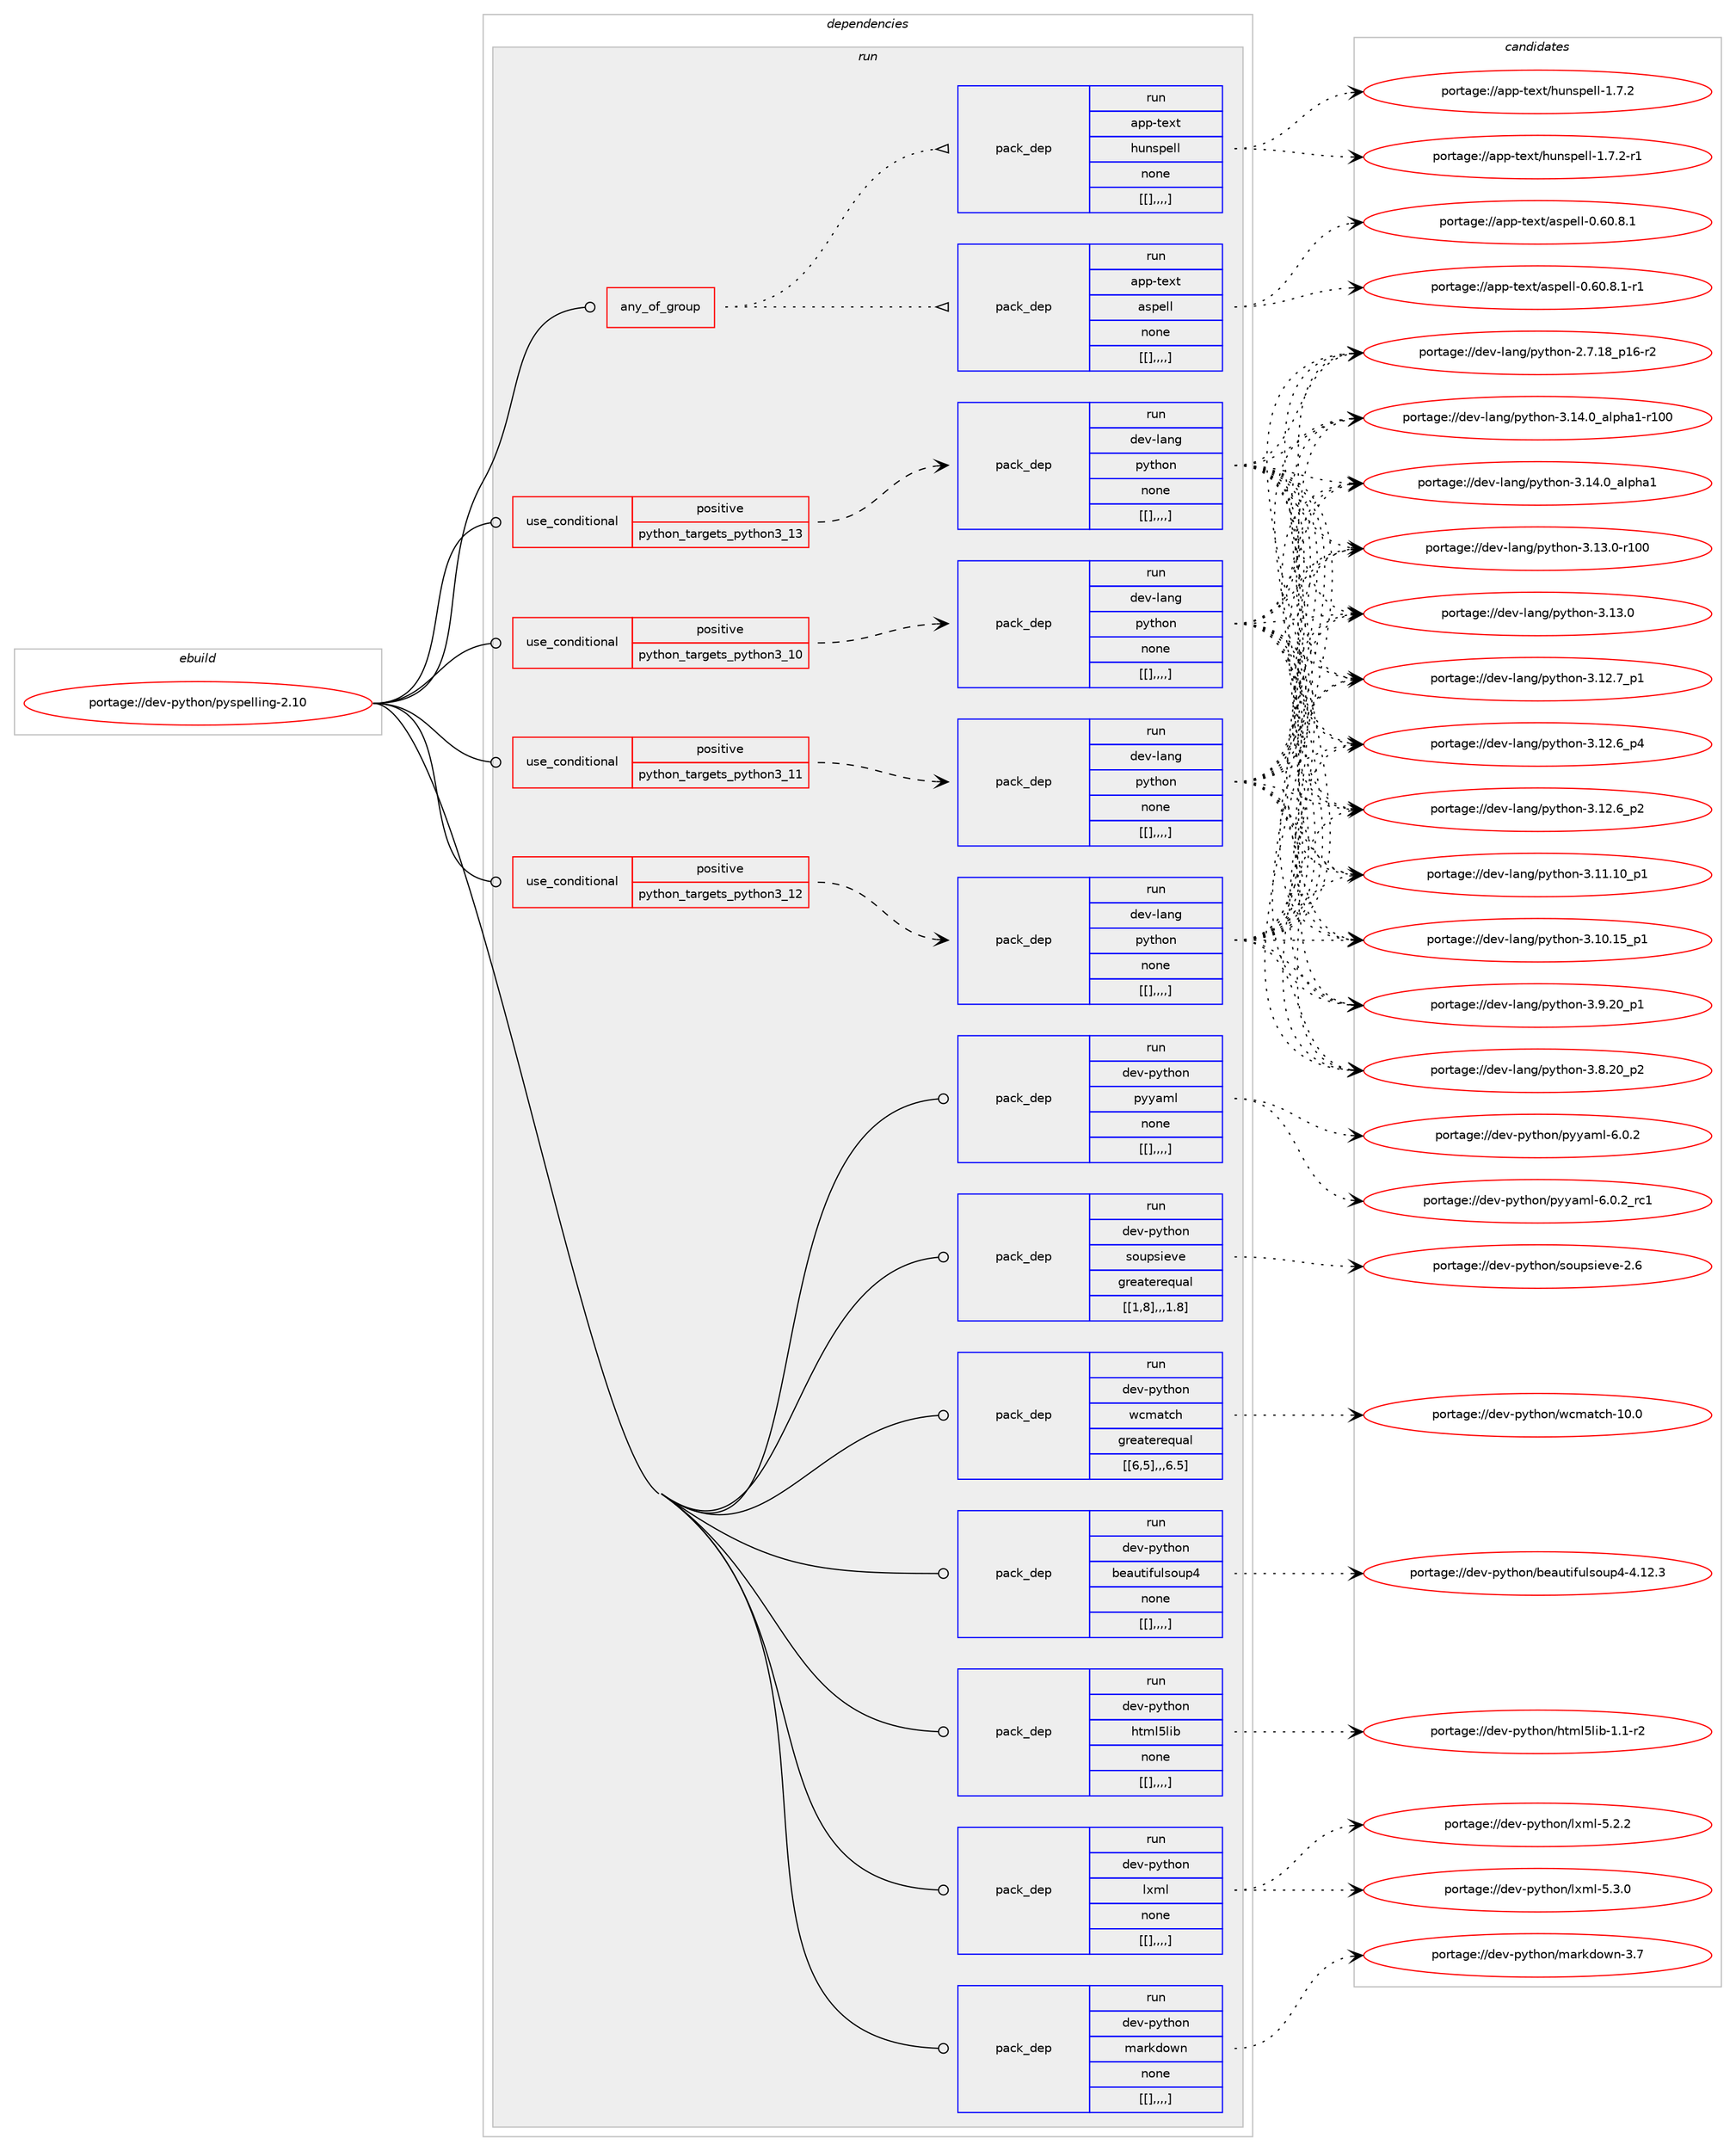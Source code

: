 digraph prolog {

# *************
# Graph options
# *************

newrank=true;
concentrate=true;
compound=true;
graph [rankdir=LR,fontname=Helvetica,fontsize=10,ranksep=1.5];#, ranksep=2.5, nodesep=0.2];
edge  [arrowhead=vee];
node  [fontname=Helvetica,fontsize=10];

# **********
# The ebuild
# **********

subgraph cluster_leftcol {
color=gray;
label=<<i>ebuild</i>>;
id [label="portage://dev-python/pyspelling-2.10", color=red, width=4, href="../dev-python/pyspelling-2.10.svg"];
}

# ****************
# The dependencies
# ****************

subgraph cluster_midcol {
color=gray;
label=<<i>dependencies</i>>;
subgraph cluster_compile {
fillcolor="#eeeeee";
style=filled;
label=<<i>compile</i>>;
}
subgraph cluster_compileandrun {
fillcolor="#eeeeee";
style=filled;
label=<<i>compile and run</i>>;
}
subgraph cluster_run {
fillcolor="#eeeeee";
style=filled;
label=<<i>run</i>>;
subgraph any1183 {
dependency164971 [label=<<TABLE BORDER="0" CELLBORDER="1" CELLSPACING="0" CELLPADDING="4"><TR><TD CELLPADDING="10">any_of_group</TD></TR></TABLE>>, shape=none, color=red];subgraph pack123369 {
dependency164975 [label=<<TABLE BORDER="0" CELLBORDER="1" CELLSPACING="0" CELLPADDING="4" WIDTH="220"><TR><TD ROWSPAN="6" CELLPADDING="30">pack_dep</TD></TR><TR><TD WIDTH="110">run</TD></TR><TR><TD>app-text</TD></TR><TR><TD>aspell</TD></TR><TR><TD>none</TD></TR><TR><TD>[[],,,,]</TD></TR></TABLE>>, shape=none, color=blue];
}
dependency164971:e -> dependency164975:w [weight=20,style="dotted",arrowhead="oinv"];
subgraph pack123395 {
dependency165050 [label=<<TABLE BORDER="0" CELLBORDER="1" CELLSPACING="0" CELLPADDING="4" WIDTH="220"><TR><TD ROWSPAN="6" CELLPADDING="30">pack_dep</TD></TR><TR><TD WIDTH="110">run</TD></TR><TR><TD>app-text</TD></TR><TR><TD>hunspell</TD></TR><TR><TD>none</TD></TR><TR><TD>[[],,,,]</TD></TR></TABLE>>, shape=none, color=blue];
}
dependency164971:e -> dependency165050:w [weight=20,style="dotted",arrowhead="oinv"];
}
id:e -> dependency164971:w [weight=20,style="solid",arrowhead="odot"];
subgraph cond40324 {
dependency165072 [label=<<TABLE BORDER="0" CELLBORDER="1" CELLSPACING="0" CELLPADDING="4"><TR><TD ROWSPAN="3" CELLPADDING="10">use_conditional</TD></TR><TR><TD>positive</TD></TR><TR><TD>python_targets_python3_10</TD></TR></TABLE>>, shape=none, color=red];
subgraph pack123442 {
dependency165091 [label=<<TABLE BORDER="0" CELLBORDER="1" CELLSPACING="0" CELLPADDING="4" WIDTH="220"><TR><TD ROWSPAN="6" CELLPADDING="30">pack_dep</TD></TR><TR><TD WIDTH="110">run</TD></TR><TR><TD>dev-lang</TD></TR><TR><TD>python</TD></TR><TR><TD>none</TD></TR><TR><TD>[[],,,,]</TD></TR></TABLE>>, shape=none, color=blue];
}
dependency165072:e -> dependency165091:w [weight=20,style="dashed",arrowhead="vee"];
}
id:e -> dependency165072:w [weight=20,style="solid",arrowhead="odot"];
subgraph cond40333 {
dependency165098 [label=<<TABLE BORDER="0" CELLBORDER="1" CELLSPACING="0" CELLPADDING="4"><TR><TD ROWSPAN="3" CELLPADDING="10">use_conditional</TD></TR><TR><TD>positive</TD></TR><TR><TD>python_targets_python3_11</TD></TR></TABLE>>, shape=none, color=red];
subgraph pack123473 {
dependency165156 [label=<<TABLE BORDER="0" CELLBORDER="1" CELLSPACING="0" CELLPADDING="4" WIDTH="220"><TR><TD ROWSPAN="6" CELLPADDING="30">pack_dep</TD></TR><TR><TD WIDTH="110">run</TD></TR><TR><TD>dev-lang</TD></TR><TR><TD>python</TD></TR><TR><TD>none</TD></TR><TR><TD>[[],,,,]</TD></TR></TABLE>>, shape=none, color=blue];
}
dependency165098:e -> dependency165156:w [weight=20,style="dashed",arrowhead="vee"];
}
id:e -> dependency165098:w [weight=20,style="solid",arrowhead="odot"];
subgraph cond40355 {
dependency165191 [label=<<TABLE BORDER="0" CELLBORDER="1" CELLSPACING="0" CELLPADDING="4"><TR><TD ROWSPAN="3" CELLPADDING="10">use_conditional</TD></TR><TR><TD>positive</TD></TR><TR><TD>python_targets_python3_12</TD></TR></TABLE>>, shape=none, color=red];
subgraph pack123499 {
dependency165194 [label=<<TABLE BORDER="0" CELLBORDER="1" CELLSPACING="0" CELLPADDING="4" WIDTH="220"><TR><TD ROWSPAN="6" CELLPADDING="30">pack_dep</TD></TR><TR><TD WIDTH="110">run</TD></TR><TR><TD>dev-lang</TD></TR><TR><TD>python</TD></TR><TR><TD>none</TD></TR><TR><TD>[[],,,,]</TD></TR></TABLE>>, shape=none, color=blue];
}
dependency165191:e -> dependency165194:w [weight=20,style="dashed",arrowhead="vee"];
}
id:e -> dependency165191:w [weight=20,style="solid",arrowhead="odot"];
subgraph cond40391 {
dependency165269 [label=<<TABLE BORDER="0" CELLBORDER="1" CELLSPACING="0" CELLPADDING="4"><TR><TD ROWSPAN="3" CELLPADDING="10">use_conditional</TD></TR><TR><TD>positive</TD></TR><TR><TD>python_targets_python3_13</TD></TR></TABLE>>, shape=none, color=red];
subgraph pack123547 {
dependency165273 [label=<<TABLE BORDER="0" CELLBORDER="1" CELLSPACING="0" CELLPADDING="4" WIDTH="220"><TR><TD ROWSPAN="6" CELLPADDING="30">pack_dep</TD></TR><TR><TD WIDTH="110">run</TD></TR><TR><TD>dev-lang</TD></TR><TR><TD>python</TD></TR><TR><TD>none</TD></TR><TR><TD>[[],,,,]</TD></TR></TABLE>>, shape=none, color=blue];
}
dependency165269:e -> dependency165273:w [weight=20,style="dashed",arrowhead="vee"];
}
id:e -> dependency165269:w [weight=20,style="solid",arrowhead="odot"];
subgraph pack123560 {
dependency165347 [label=<<TABLE BORDER="0" CELLBORDER="1" CELLSPACING="0" CELLPADDING="4" WIDTH="220"><TR><TD ROWSPAN="6" CELLPADDING="30">pack_dep</TD></TR><TR><TD WIDTH="110">run</TD></TR><TR><TD>dev-python</TD></TR><TR><TD>beautifulsoup4</TD></TR><TR><TD>none</TD></TR><TR><TD>[[],,,,]</TD></TR></TABLE>>, shape=none, color=blue];
}
id:e -> dependency165347:w [weight=20,style="solid",arrowhead="odot"];
subgraph pack123604 {
dependency165368 [label=<<TABLE BORDER="0" CELLBORDER="1" CELLSPACING="0" CELLPADDING="4" WIDTH="220"><TR><TD ROWSPAN="6" CELLPADDING="30">pack_dep</TD></TR><TR><TD WIDTH="110">run</TD></TR><TR><TD>dev-python</TD></TR><TR><TD>html5lib</TD></TR><TR><TD>none</TD></TR><TR><TD>[[],,,,]</TD></TR></TABLE>>, shape=none, color=blue];
}
id:e -> dependency165368:w [weight=20,style="solid",arrowhead="odot"];
subgraph pack123606 {
dependency165383 [label=<<TABLE BORDER="0" CELLBORDER="1" CELLSPACING="0" CELLPADDING="4" WIDTH="220"><TR><TD ROWSPAN="6" CELLPADDING="30">pack_dep</TD></TR><TR><TD WIDTH="110">run</TD></TR><TR><TD>dev-python</TD></TR><TR><TD>lxml</TD></TR><TR><TD>none</TD></TR><TR><TD>[[],,,,]</TD></TR></TABLE>>, shape=none, color=blue];
}
id:e -> dependency165383:w [weight=20,style="solid",arrowhead="odot"];
subgraph pack123616 {
dependency165388 [label=<<TABLE BORDER="0" CELLBORDER="1" CELLSPACING="0" CELLPADDING="4" WIDTH="220"><TR><TD ROWSPAN="6" CELLPADDING="30">pack_dep</TD></TR><TR><TD WIDTH="110">run</TD></TR><TR><TD>dev-python</TD></TR><TR><TD>markdown</TD></TR><TR><TD>none</TD></TR><TR><TD>[[],,,,]</TD></TR></TABLE>>, shape=none, color=blue];
}
id:e -> dependency165388:w [weight=20,style="solid",arrowhead="odot"];
subgraph pack123619 {
dependency165410 [label=<<TABLE BORDER="0" CELLBORDER="1" CELLSPACING="0" CELLPADDING="4" WIDTH="220"><TR><TD ROWSPAN="6" CELLPADDING="30">pack_dep</TD></TR><TR><TD WIDTH="110">run</TD></TR><TR><TD>dev-python</TD></TR><TR><TD>pyyaml</TD></TR><TR><TD>none</TD></TR><TR><TD>[[],,,,]</TD></TR></TABLE>>, shape=none, color=blue];
}
id:e -> dependency165410:w [weight=20,style="solid",arrowhead="odot"];
subgraph pack123631 {
dependency165458 [label=<<TABLE BORDER="0" CELLBORDER="1" CELLSPACING="0" CELLPADDING="4" WIDTH="220"><TR><TD ROWSPAN="6" CELLPADDING="30">pack_dep</TD></TR><TR><TD WIDTH="110">run</TD></TR><TR><TD>dev-python</TD></TR><TR><TD>soupsieve</TD></TR><TR><TD>greaterequal</TD></TR><TR><TD>[[1,8],,,1.8]</TD></TR></TABLE>>, shape=none, color=blue];
}
id:e -> dependency165458:w [weight=20,style="solid",arrowhead="odot"];
subgraph pack123682 {
dependency165502 [label=<<TABLE BORDER="0" CELLBORDER="1" CELLSPACING="0" CELLPADDING="4" WIDTH="220"><TR><TD ROWSPAN="6" CELLPADDING="30">pack_dep</TD></TR><TR><TD WIDTH="110">run</TD></TR><TR><TD>dev-python</TD></TR><TR><TD>wcmatch</TD></TR><TR><TD>greaterequal</TD></TR><TR><TD>[[6,5],,,6.5]</TD></TR></TABLE>>, shape=none, color=blue];
}
id:e -> dependency165502:w [weight=20,style="solid",arrowhead="odot"];
}
}

# **************
# The candidates
# **************

subgraph cluster_choices {
rank=same;
color=gray;
label=<<i>candidates</i>>;

subgraph choice123433 {
color=black;
nodesep=1;
choice971121124511610112011647971151121011081084548465448465646494511449 [label="portage://app-text/aspell-0.60.8.1-r1", color=red, width=4,href="../app-text/aspell-0.60.8.1-r1.svg"];
choice97112112451161011201164797115112101108108454846544846564649 [label="portage://app-text/aspell-0.60.8.1", color=red, width=4,href="../app-text/aspell-0.60.8.1.svg"];
dependency164975:e -> choice971121124511610112011647971151121011081084548465448465646494511449:w [style=dotted,weight="100"];
dependency164975:e -> choice97112112451161011201164797115112101108108454846544846564649:w [style=dotted,weight="100"];
}
subgraph choice123435 {
color=black;
nodesep=1;
choice9711211245116101120116471041171101151121011081084549465546504511449 [label="portage://app-text/hunspell-1.7.2-r1", color=red, width=4,href="../app-text/hunspell-1.7.2-r1.svg"];
choice971121124511610112011647104117110115112101108108454946554650 [label="portage://app-text/hunspell-1.7.2", color=red, width=4,href="../app-text/hunspell-1.7.2.svg"];
dependency165050:e -> choice9711211245116101120116471041171101151121011081084549465546504511449:w [style=dotted,weight="100"];
dependency165050:e -> choice971121124511610112011647104117110115112101108108454946554650:w [style=dotted,weight="100"];
}
subgraph choice123444 {
color=black;
nodesep=1;
choice100101118451089711010347112121116104111110455146495246489597108112104974945114494848 [label="portage://dev-lang/python-3.14.0_alpha1-r100", color=red, width=4,href="../dev-lang/python-3.14.0_alpha1-r100.svg"];
choice1001011184510897110103471121211161041111104551464952464895971081121049749 [label="portage://dev-lang/python-3.14.0_alpha1", color=red, width=4,href="../dev-lang/python-3.14.0_alpha1.svg"];
choice1001011184510897110103471121211161041111104551464951464845114494848 [label="portage://dev-lang/python-3.13.0-r100", color=red, width=4,href="../dev-lang/python-3.13.0-r100.svg"];
choice10010111845108971101034711212111610411111045514649514648 [label="portage://dev-lang/python-3.13.0", color=red, width=4,href="../dev-lang/python-3.13.0.svg"];
choice100101118451089711010347112121116104111110455146495046559511249 [label="portage://dev-lang/python-3.12.7_p1", color=red, width=4,href="../dev-lang/python-3.12.7_p1.svg"];
choice100101118451089711010347112121116104111110455146495046549511252 [label="portage://dev-lang/python-3.12.6_p4", color=red, width=4,href="../dev-lang/python-3.12.6_p4.svg"];
choice100101118451089711010347112121116104111110455146495046549511250 [label="portage://dev-lang/python-3.12.6_p2", color=red, width=4,href="../dev-lang/python-3.12.6_p2.svg"];
choice10010111845108971101034711212111610411111045514649494649489511249 [label="portage://dev-lang/python-3.11.10_p1", color=red, width=4,href="../dev-lang/python-3.11.10_p1.svg"];
choice10010111845108971101034711212111610411111045514649484649539511249 [label="portage://dev-lang/python-3.10.15_p1", color=red, width=4,href="../dev-lang/python-3.10.15_p1.svg"];
choice100101118451089711010347112121116104111110455146574650489511249 [label="portage://dev-lang/python-3.9.20_p1", color=red, width=4,href="../dev-lang/python-3.9.20_p1.svg"];
choice100101118451089711010347112121116104111110455146564650489511250 [label="portage://dev-lang/python-3.8.20_p2", color=red, width=4,href="../dev-lang/python-3.8.20_p2.svg"];
choice100101118451089711010347112121116104111110455046554649569511249544511450 [label="portage://dev-lang/python-2.7.18_p16-r2", color=red, width=4,href="../dev-lang/python-2.7.18_p16-r2.svg"];
dependency165091:e -> choice100101118451089711010347112121116104111110455146495246489597108112104974945114494848:w [style=dotted,weight="100"];
dependency165091:e -> choice1001011184510897110103471121211161041111104551464952464895971081121049749:w [style=dotted,weight="100"];
dependency165091:e -> choice1001011184510897110103471121211161041111104551464951464845114494848:w [style=dotted,weight="100"];
dependency165091:e -> choice10010111845108971101034711212111610411111045514649514648:w [style=dotted,weight="100"];
dependency165091:e -> choice100101118451089711010347112121116104111110455146495046559511249:w [style=dotted,weight="100"];
dependency165091:e -> choice100101118451089711010347112121116104111110455146495046549511252:w [style=dotted,weight="100"];
dependency165091:e -> choice100101118451089711010347112121116104111110455146495046549511250:w [style=dotted,weight="100"];
dependency165091:e -> choice10010111845108971101034711212111610411111045514649494649489511249:w [style=dotted,weight="100"];
dependency165091:e -> choice10010111845108971101034711212111610411111045514649484649539511249:w [style=dotted,weight="100"];
dependency165091:e -> choice100101118451089711010347112121116104111110455146574650489511249:w [style=dotted,weight="100"];
dependency165091:e -> choice100101118451089711010347112121116104111110455146564650489511250:w [style=dotted,weight="100"];
dependency165091:e -> choice100101118451089711010347112121116104111110455046554649569511249544511450:w [style=dotted,weight="100"];
}
subgraph choice123450 {
color=black;
nodesep=1;
choice100101118451089711010347112121116104111110455146495246489597108112104974945114494848 [label="portage://dev-lang/python-3.14.0_alpha1-r100", color=red, width=4,href="../dev-lang/python-3.14.0_alpha1-r100.svg"];
choice1001011184510897110103471121211161041111104551464952464895971081121049749 [label="portage://dev-lang/python-3.14.0_alpha1", color=red, width=4,href="../dev-lang/python-3.14.0_alpha1.svg"];
choice1001011184510897110103471121211161041111104551464951464845114494848 [label="portage://dev-lang/python-3.13.0-r100", color=red, width=4,href="../dev-lang/python-3.13.0-r100.svg"];
choice10010111845108971101034711212111610411111045514649514648 [label="portage://dev-lang/python-3.13.0", color=red, width=4,href="../dev-lang/python-3.13.0.svg"];
choice100101118451089711010347112121116104111110455146495046559511249 [label="portage://dev-lang/python-3.12.7_p1", color=red, width=4,href="../dev-lang/python-3.12.7_p1.svg"];
choice100101118451089711010347112121116104111110455146495046549511252 [label="portage://dev-lang/python-3.12.6_p4", color=red, width=4,href="../dev-lang/python-3.12.6_p4.svg"];
choice100101118451089711010347112121116104111110455146495046549511250 [label="portage://dev-lang/python-3.12.6_p2", color=red, width=4,href="../dev-lang/python-3.12.6_p2.svg"];
choice10010111845108971101034711212111610411111045514649494649489511249 [label="portage://dev-lang/python-3.11.10_p1", color=red, width=4,href="../dev-lang/python-3.11.10_p1.svg"];
choice10010111845108971101034711212111610411111045514649484649539511249 [label="portage://dev-lang/python-3.10.15_p1", color=red, width=4,href="../dev-lang/python-3.10.15_p1.svg"];
choice100101118451089711010347112121116104111110455146574650489511249 [label="portage://dev-lang/python-3.9.20_p1", color=red, width=4,href="../dev-lang/python-3.9.20_p1.svg"];
choice100101118451089711010347112121116104111110455146564650489511250 [label="portage://dev-lang/python-3.8.20_p2", color=red, width=4,href="../dev-lang/python-3.8.20_p2.svg"];
choice100101118451089711010347112121116104111110455046554649569511249544511450 [label="portage://dev-lang/python-2.7.18_p16-r2", color=red, width=4,href="../dev-lang/python-2.7.18_p16-r2.svg"];
dependency165156:e -> choice100101118451089711010347112121116104111110455146495246489597108112104974945114494848:w [style=dotted,weight="100"];
dependency165156:e -> choice1001011184510897110103471121211161041111104551464952464895971081121049749:w [style=dotted,weight="100"];
dependency165156:e -> choice1001011184510897110103471121211161041111104551464951464845114494848:w [style=dotted,weight="100"];
dependency165156:e -> choice10010111845108971101034711212111610411111045514649514648:w [style=dotted,weight="100"];
dependency165156:e -> choice100101118451089711010347112121116104111110455146495046559511249:w [style=dotted,weight="100"];
dependency165156:e -> choice100101118451089711010347112121116104111110455146495046549511252:w [style=dotted,weight="100"];
dependency165156:e -> choice100101118451089711010347112121116104111110455146495046549511250:w [style=dotted,weight="100"];
dependency165156:e -> choice10010111845108971101034711212111610411111045514649494649489511249:w [style=dotted,weight="100"];
dependency165156:e -> choice10010111845108971101034711212111610411111045514649484649539511249:w [style=dotted,weight="100"];
dependency165156:e -> choice100101118451089711010347112121116104111110455146574650489511249:w [style=dotted,weight="100"];
dependency165156:e -> choice100101118451089711010347112121116104111110455146564650489511250:w [style=dotted,weight="100"];
dependency165156:e -> choice100101118451089711010347112121116104111110455046554649569511249544511450:w [style=dotted,weight="100"];
}
subgraph choice123479 {
color=black;
nodesep=1;
choice100101118451089711010347112121116104111110455146495246489597108112104974945114494848 [label="portage://dev-lang/python-3.14.0_alpha1-r100", color=red, width=4,href="../dev-lang/python-3.14.0_alpha1-r100.svg"];
choice1001011184510897110103471121211161041111104551464952464895971081121049749 [label="portage://dev-lang/python-3.14.0_alpha1", color=red, width=4,href="../dev-lang/python-3.14.0_alpha1.svg"];
choice1001011184510897110103471121211161041111104551464951464845114494848 [label="portage://dev-lang/python-3.13.0-r100", color=red, width=4,href="../dev-lang/python-3.13.0-r100.svg"];
choice10010111845108971101034711212111610411111045514649514648 [label="portage://dev-lang/python-3.13.0", color=red, width=4,href="../dev-lang/python-3.13.0.svg"];
choice100101118451089711010347112121116104111110455146495046559511249 [label="portage://dev-lang/python-3.12.7_p1", color=red, width=4,href="../dev-lang/python-3.12.7_p1.svg"];
choice100101118451089711010347112121116104111110455146495046549511252 [label="portage://dev-lang/python-3.12.6_p4", color=red, width=4,href="../dev-lang/python-3.12.6_p4.svg"];
choice100101118451089711010347112121116104111110455146495046549511250 [label="portage://dev-lang/python-3.12.6_p2", color=red, width=4,href="../dev-lang/python-3.12.6_p2.svg"];
choice10010111845108971101034711212111610411111045514649494649489511249 [label="portage://dev-lang/python-3.11.10_p1", color=red, width=4,href="../dev-lang/python-3.11.10_p1.svg"];
choice10010111845108971101034711212111610411111045514649484649539511249 [label="portage://dev-lang/python-3.10.15_p1", color=red, width=4,href="../dev-lang/python-3.10.15_p1.svg"];
choice100101118451089711010347112121116104111110455146574650489511249 [label="portage://dev-lang/python-3.9.20_p1", color=red, width=4,href="../dev-lang/python-3.9.20_p1.svg"];
choice100101118451089711010347112121116104111110455146564650489511250 [label="portage://dev-lang/python-3.8.20_p2", color=red, width=4,href="../dev-lang/python-3.8.20_p2.svg"];
choice100101118451089711010347112121116104111110455046554649569511249544511450 [label="portage://dev-lang/python-2.7.18_p16-r2", color=red, width=4,href="../dev-lang/python-2.7.18_p16-r2.svg"];
dependency165194:e -> choice100101118451089711010347112121116104111110455146495246489597108112104974945114494848:w [style=dotted,weight="100"];
dependency165194:e -> choice1001011184510897110103471121211161041111104551464952464895971081121049749:w [style=dotted,weight="100"];
dependency165194:e -> choice1001011184510897110103471121211161041111104551464951464845114494848:w [style=dotted,weight="100"];
dependency165194:e -> choice10010111845108971101034711212111610411111045514649514648:w [style=dotted,weight="100"];
dependency165194:e -> choice100101118451089711010347112121116104111110455146495046559511249:w [style=dotted,weight="100"];
dependency165194:e -> choice100101118451089711010347112121116104111110455146495046549511252:w [style=dotted,weight="100"];
dependency165194:e -> choice100101118451089711010347112121116104111110455146495046549511250:w [style=dotted,weight="100"];
dependency165194:e -> choice10010111845108971101034711212111610411111045514649494649489511249:w [style=dotted,weight="100"];
dependency165194:e -> choice10010111845108971101034711212111610411111045514649484649539511249:w [style=dotted,weight="100"];
dependency165194:e -> choice100101118451089711010347112121116104111110455146574650489511249:w [style=dotted,weight="100"];
dependency165194:e -> choice100101118451089711010347112121116104111110455146564650489511250:w [style=dotted,weight="100"];
dependency165194:e -> choice100101118451089711010347112121116104111110455046554649569511249544511450:w [style=dotted,weight="100"];
}
subgraph choice123496 {
color=black;
nodesep=1;
choice100101118451089711010347112121116104111110455146495246489597108112104974945114494848 [label="portage://dev-lang/python-3.14.0_alpha1-r100", color=red, width=4,href="../dev-lang/python-3.14.0_alpha1-r100.svg"];
choice1001011184510897110103471121211161041111104551464952464895971081121049749 [label="portage://dev-lang/python-3.14.0_alpha1", color=red, width=4,href="../dev-lang/python-3.14.0_alpha1.svg"];
choice1001011184510897110103471121211161041111104551464951464845114494848 [label="portage://dev-lang/python-3.13.0-r100", color=red, width=4,href="../dev-lang/python-3.13.0-r100.svg"];
choice10010111845108971101034711212111610411111045514649514648 [label="portage://dev-lang/python-3.13.0", color=red, width=4,href="../dev-lang/python-3.13.0.svg"];
choice100101118451089711010347112121116104111110455146495046559511249 [label="portage://dev-lang/python-3.12.7_p1", color=red, width=4,href="../dev-lang/python-3.12.7_p1.svg"];
choice100101118451089711010347112121116104111110455146495046549511252 [label="portage://dev-lang/python-3.12.6_p4", color=red, width=4,href="../dev-lang/python-3.12.6_p4.svg"];
choice100101118451089711010347112121116104111110455146495046549511250 [label="portage://dev-lang/python-3.12.6_p2", color=red, width=4,href="../dev-lang/python-3.12.6_p2.svg"];
choice10010111845108971101034711212111610411111045514649494649489511249 [label="portage://dev-lang/python-3.11.10_p1", color=red, width=4,href="../dev-lang/python-3.11.10_p1.svg"];
choice10010111845108971101034711212111610411111045514649484649539511249 [label="portage://dev-lang/python-3.10.15_p1", color=red, width=4,href="../dev-lang/python-3.10.15_p1.svg"];
choice100101118451089711010347112121116104111110455146574650489511249 [label="portage://dev-lang/python-3.9.20_p1", color=red, width=4,href="../dev-lang/python-3.9.20_p1.svg"];
choice100101118451089711010347112121116104111110455146564650489511250 [label="portage://dev-lang/python-3.8.20_p2", color=red, width=4,href="../dev-lang/python-3.8.20_p2.svg"];
choice100101118451089711010347112121116104111110455046554649569511249544511450 [label="portage://dev-lang/python-2.7.18_p16-r2", color=red, width=4,href="../dev-lang/python-2.7.18_p16-r2.svg"];
dependency165273:e -> choice100101118451089711010347112121116104111110455146495246489597108112104974945114494848:w [style=dotted,weight="100"];
dependency165273:e -> choice1001011184510897110103471121211161041111104551464952464895971081121049749:w [style=dotted,weight="100"];
dependency165273:e -> choice1001011184510897110103471121211161041111104551464951464845114494848:w [style=dotted,weight="100"];
dependency165273:e -> choice10010111845108971101034711212111610411111045514649514648:w [style=dotted,weight="100"];
dependency165273:e -> choice100101118451089711010347112121116104111110455146495046559511249:w [style=dotted,weight="100"];
dependency165273:e -> choice100101118451089711010347112121116104111110455146495046549511252:w [style=dotted,weight="100"];
dependency165273:e -> choice100101118451089711010347112121116104111110455146495046549511250:w [style=dotted,weight="100"];
dependency165273:e -> choice10010111845108971101034711212111610411111045514649494649489511249:w [style=dotted,weight="100"];
dependency165273:e -> choice10010111845108971101034711212111610411111045514649484649539511249:w [style=dotted,weight="100"];
dependency165273:e -> choice100101118451089711010347112121116104111110455146574650489511249:w [style=dotted,weight="100"];
dependency165273:e -> choice100101118451089711010347112121116104111110455146564650489511250:w [style=dotted,weight="100"];
dependency165273:e -> choice100101118451089711010347112121116104111110455046554649569511249544511450:w [style=dotted,weight="100"];
}
subgraph choice123524 {
color=black;
nodesep=1;
choice100101118451121211161041111104798101971171161051021171081151111171125245524649504651 [label="portage://dev-python/beautifulsoup4-4.12.3", color=red, width=4,href="../dev-python/beautifulsoup4-4.12.3.svg"];
dependency165347:e -> choice100101118451121211161041111104798101971171161051021171081151111171125245524649504651:w [style=dotted,weight="100"];
}
subgraph choice123534 {
color=black;
nodesep=1;
choice10010111845112121116104111110471041161091085310810598454946494511450 [label="portage://dev-python/html5lib-1.1-r2", color=red, width=4,href="../dev-python/html5lib-1.1-r2.svg"];
dependency165368:e -> choice10010111845112121116104111110471041161091085310810598454946494511450:w [style=dotted,weight="100"];
}
subgraph choice123537 {
color=black;
nodesep=1;
choice1001011184511212111610411111047108120109108455346514648 [label="portage://dev-python/lxml-5.3.0", color=red, width=4,href="../dev-python/lxml-5.3.0.svg"];
choice1001011184511212111610411111047108120109108455346504650 [label="portage://dev-python/lxml-5.2.2", color=red, width=4,href="../dev-python/lxml-5.2.2.svg"];
dependency165383:e -> choice1001011184511212111610411111047108120109108455346514648:w [style=dotted,weight="100"];
dependency165383:e -> choice1001011184511212111610411111047108120109108455346504650:w [style=dotted,weight="100"];
}
subgraph choice123573 {
color=black;
nodesep=1;
choice10010111845112121116104111110471099711410710011111911045514655 [label="portage://dev-python/markdown-3.7", color=red, width=4,href="../dev-python/markdown-3.7.svg"];
dependency165388:e -> choice10010111845112121116104111110471099711410710011111911045514655:w [style=dotted,weight="100"];
}
subgraph choice123596 {
color=black;
nodesep=1;
choice100101118451121211161041111104711212112197109108455446484650951149949 [label="portage://dev-python/pyyaml-6.0.2_rc1", color=red, width=4,href="../dev-python/pyyaml-6.0.2_rc1.svg"];
choice100101118451121211161041111104711212112197109108455446484650 [label="portage://dev-python/pyyaml-6.0.2", color=red, width=4,href="../dev-python/pyyaml-6.0.2.svg"];
dependency165410:e -> choice100101118451121211161041111104711212112197109108455446484650951149949:w [style=dotted,weight="100"];
dependency165410:e -> choice100101118451121211161041111104711212112197109108455446484650:w [style=dotted,weight="100"];
}
subgraph choice123609 {
color=black;
nodesep=1;
choice100101118451121211161041111104711511111711211510510111810145504654 [label="portage://dev-python/soupsieve-2.6", color=red, width=4,href="../dev-python/soupsieve-2.6.svg"];
dependency165458:e -> choice100101118451121211161041111104711511111711211510510111810145504654:w [style=dotted,weight="100"];
}
subgraph choice123629 {
color=black;
nodesep=1;
choice10010111845112121116104111110471199910997116991044549484648 [label="portage://dev-python/wcmatch-10.0", color=red, width=4,href="../dev-python/wcmatch-10.0.svg"];
dependency165502:e -> choice10010111845112121116104111110471199910997116991044549484648:w [style=dotted,weight="100"];
}
}

}
